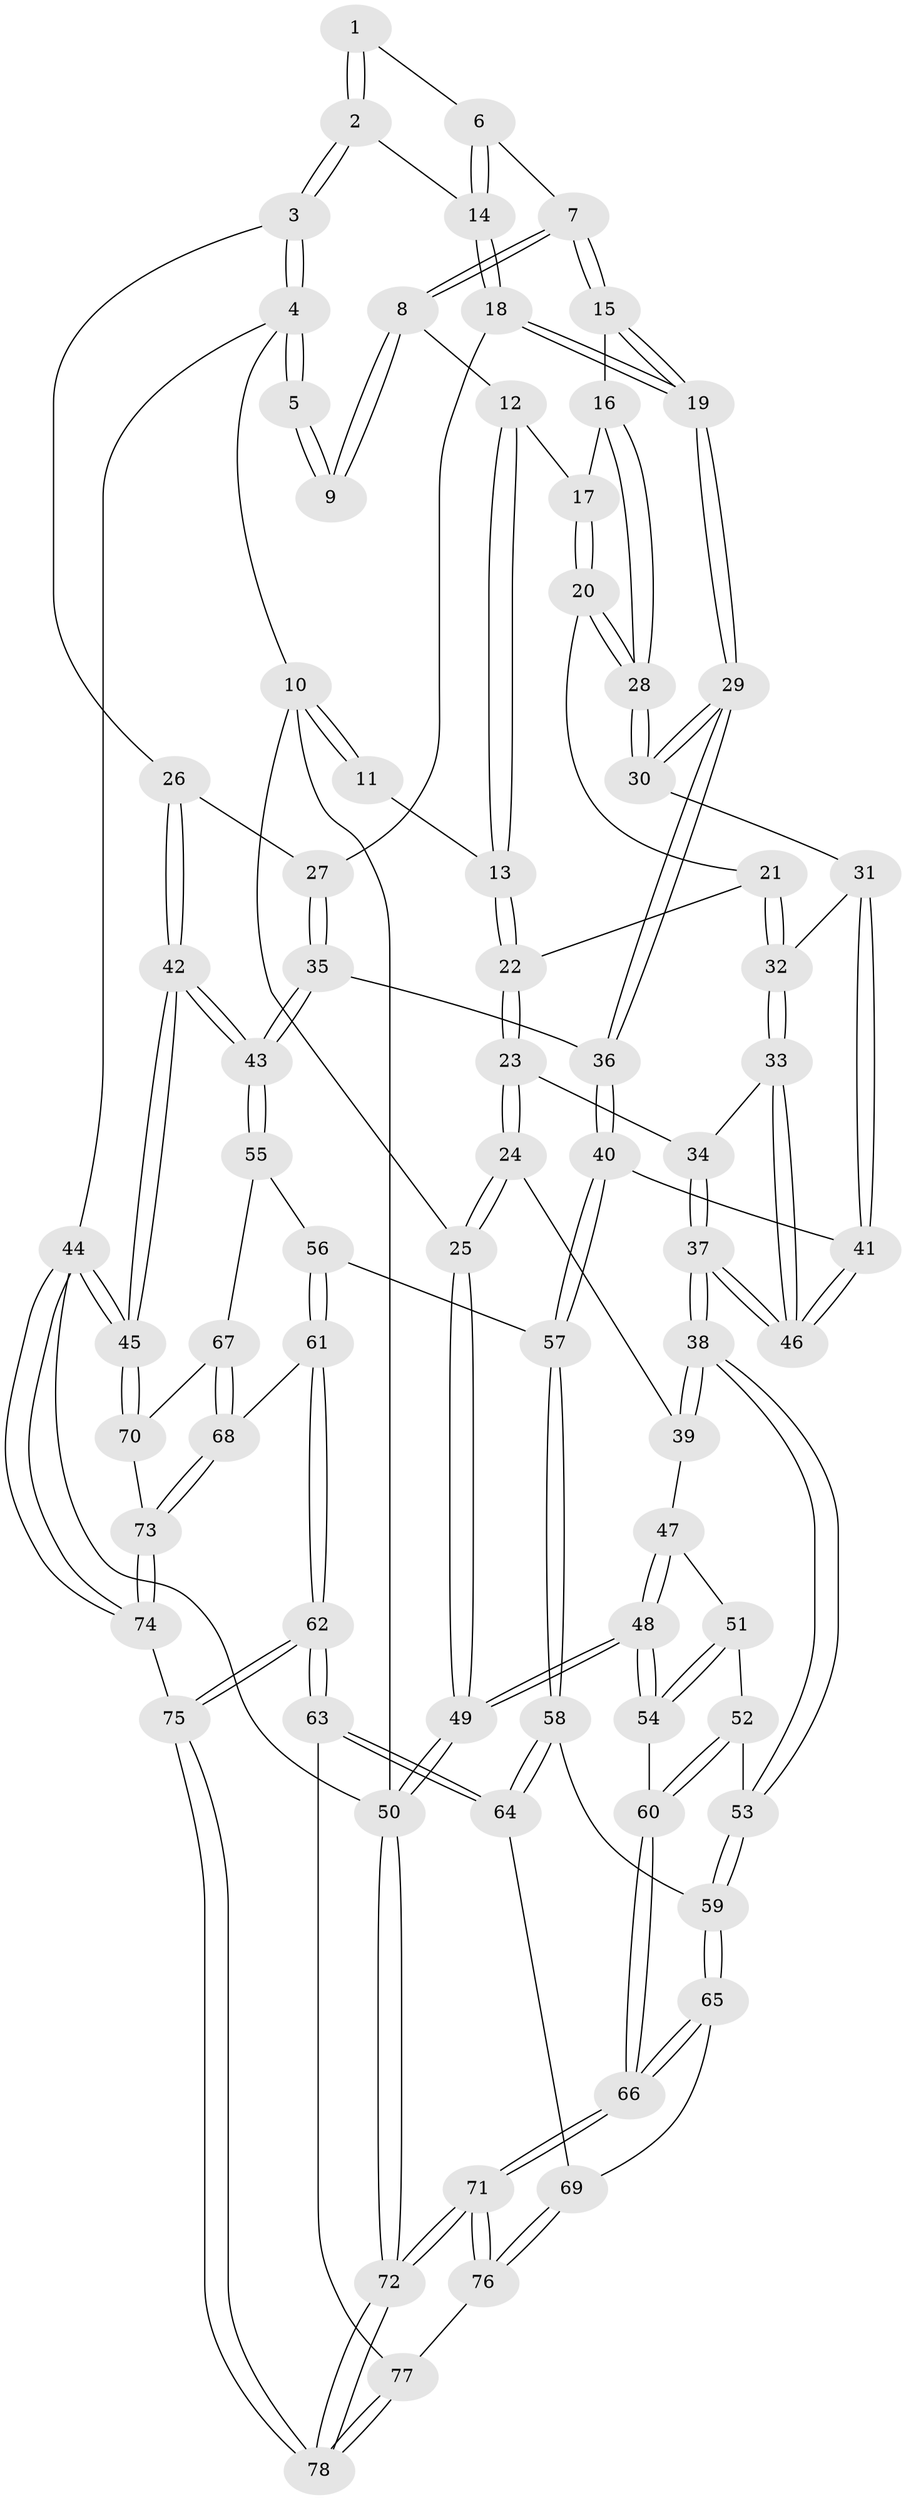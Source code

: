 // Generated by graph-tools (version 1.1) at 2025/00/03/09/25 05:00:35]
// undirected, 78 vertices, 192 edges
graph export_dot {
graph [start="1"]
  node [color=gray90,style=filled];
  1 [pos="+0.7774929996308906+0.04600338762058146"];
  2 [pos="+0.8515008888767024+0.1650118136953215"];
  3 [pos="+1+0"];
  4 [pos="+1+0"];
  5 [pos="+0.7144231744986975+0"];
  6 [pos="+0.6241296740226+0.11207048261350422"];
  7 [pos="+0.6059570283128031+0.10836928671242688"];
  8 [pos="+0.530364203432325+0"];
  9 [pos="+0.5325708026298751+0"];
  10 [pos="+0+0"];
  11 [pos="+0.21599251841745853+0"];
  12 [pos="+0.4303535676546856+0.11352061686950261"];
  13 [pos="+0.25366557428898195+0.16269227662676175"];
  14 [pos="+0.8291248337970535+0.1995983771655915"];
  15 [pos="+0.5866319396736664+0.2894735815026585"];
  16 [pos="+0.498491634550305+0.28508708497791957"];
  17 [pos="+0.4438973215025+0.16706981756701791"];
  18 [pos="+0.8203264674090119+0.26281063665442905"];
  19 [pos="+0.6358107092172507+0.3386435258754769"];
  20 [pos="+0.34702411753064333+0.30446678207311373"];
  21 [pos="+0.26332482341449864+0.28182859951808764"];
  22 [pos="+0.20016649597714126+0.2508812127990909"];
  23 [pos="+0.11211538389854314+0.28721580996710216"];
  24 [pos="+0+0.3024048534522535"];
  25 [pos="+0+0.25611943442394297"];
  26 [pos="+1+0.25610384438748585"];
  27 [pos="+0.8655361776056596+0.32212879028653535"];
  28 [pos="+0.4144446894235958+0.3324974571768642"];
  29 [pos="+0.6278422516497549+0.46209132457440466"];
  30 [pos="+0.41801345511172666+0.36150385288888337"];
  31 [pos="+0.41219345669363316+0.4719549009789973"];
  32 [pos="+0.35247908652097926+0.503147651424923"];
  33 [pos="+0.35216488473839436+0.503449213887971"];
  34 [pos="+0.1802226930174816+0.38024133587468595"];
  35 [pos="+0.8875517120736666+0.4555646298715766"];
  36 [pos="+0.6309627200116603+0.5447852770595379"];
  37 [pos="+0.2816779794410789+0.6238013937177865"];
  38 [pos="+0.2774190693794443+0.6337284410493315"];
  39 [pos="+0.06210480923118596+0.47672802628465305"];
  40 [pos="+0.6265267502107914+0.5538951747483376"];
  41 [pos="+0.61381702287557+0.5503898231828336"];
  42 [pos="+1+0.6416547739127849"];
  43 [pos="+1+0.6302814891110944"];
  44 [pos="+1+1"];
  45 [pos="+1+1"];
  46 [pos="+0.28875260942830905+0.6144687784921062"];
  47 [pos="+0.06482936827542575+0.6276132380262499"];
  48 [pos="+0+0.7374207971049523"];
  49 [pos="+0+0.7898764389896883"];
  50 [pos="+0+1"];
  51 [pos="+0.1514332503520479+0.653862206464556"];
  52 [pos="+0.1934102779423268+0.6646758275398429"];
  53 [pos="+0.2769257327071605+0.644840289510602"];
  54 [pos="+0.008825501604588106+0.7505171499592433"];
  55 [pos="+0.8946715265492663+0.6841600659368022"];
  56 [pos="+0.7007428425495582+0.6425827113650961"];
  57 [pos="+0.6296713612023872+0.5947693148189621"];
  58 [pos="+0.5915780256886048+0.6484993986840685"];
  59 [pos="+0.2872591258534923+0.6627053464610605"];
  60 [pos="+0.08954545384516895+0.7688276315068686"];
  61 [pos="+0.7419111168507839+0.7948427319674954"];
  62 [pos="+0.5392574882117052+0.8940445561909053"];
  63 [pos="+0.5252796666933511+0.8741958257293408"];
  64 [pos="+0.5236417716669362+0.869480145615396"];
  65 [pos="+0.29828842982554954+0.7174064050429959"];
  66 [pos="+0.1384080690814452+0.8330597695344231"];
  67 [pos="+0.8493817871499189+0.7586898560505204"];
  68 [pos="+0.7537315748204093+0.8033633900069317"];
  69 [pos="+0.32821074015198043+0.7715906660444638"];
  70 [pos="+0.8466984517366988+0.8214571465460658"];
  71 [pos="+0.14717725273659973+1"];
  72 [pos="+0.0009607322546842897+1"];
  73 [pos="+0.7828147812655712+0.8763887008577463"];
  74 [pos="+0.7574940546593326+1"];
  75 [pos="+0.6708564381312966+1"];
  76 [pos="+0.23658000206613422+0.944440494962605"];
  77 [pos="+0.39339820755786775+0.9332028101750918"];
  78 [pos="+0.20069989565006183+1"];
  1 -- 2;
  1 -- 2;
  1 -- 6;
  2 -- 3;
  2 -- 3;
  2 -- 14;
  3 -- 4;
  3 -- 4;
  3 -- 26;
  4 -- 5;
  4 -- 5;
  4 -- 10;
  4 -- 44;
  5 -- 9;
  5 -- 9;
  6 -- 7;
  6 -- 14;
  6 -- 14;
  7 -- 8;
  7 -- 8;
  7 -- 15;
  7 -- 15;
  8 -- 9;
  8 -- 9;
  8 -- 12;
  10 -- 11;
  10 -- 11;
  10 -- 25;
  10 -- 50;
  11 -- 13;
  12 -- 13;
  12 -- 13;
  12 -- 17;
  13 -- 22;
  13 -- 22;
  14 -- 18;
  14 -- 18;
  15 -- 16;
  15 -- 19;
  15 -- 19;
  16 -- 17;
  16 -- 28;
  16 -- 28;
  17 -- 20;
  17 -- 20;
  18 -- 19;
  18 -- 19;
  18 -- 27;
  19 -- 29;
  19 -- 29;
  20 -- 21;
  20 -- 28;
  20 -- 28;
  21 -- 22;
  21 -- 32;
  21 -- 32;
  22 -- 23;
  22 -- 23;
  23 -- 24;
  23 -- 24;
  23 -- 34;
  24 -- 25;
  24 -- 25;
  24 -- 39;
  25 -- 49;
  25 -- 49;
  26 -- 27;
  26 -- 42;
  26 -- 42;
  27 -- 35;
  27 -- 35;
  28 -- 30;
  28 -- 30;
  29 -- 30;
  29 -- 30;
  29 -- 36;
  29 -- 36;
  30 -- 31;
  31 -- 32;
  31 -- 41;
  31 -- 41;
  32 -- 33;
  32 -- 33;
  33 -- 34;
  33 -- 46;
  33 -- 46;
  34 -- 37;
  34 -- 37;
  35 -- 36;
  35 -- 43;
  35 -- 43;
  36 -- 40;
  36 -- 40;
  37 -- 38;
  37 -- 38;
  37 -- 46;
  37 -- 46;
  38 -- 39;
  38 -- 39;
  38 -- 53;
  38 -- 53;
  39 -- 47;
  40 -- 41;
  40 -- 57;
  40 -- 57;
  41 -- 46;
  41 -- 46;
  42 -- 43;
  42 -- 43;
  42 -- 45;
  42 -- 45;
  43 -- 55;
  43 -- 55;
  44 -- 45;
  44 -- 45;
  44 -- 74;
  44 -- 74;
  44 -- 50;
  45 -- 70;
  45 -- 70;
  47 -- 48;
  47 -- 48;
  47 -- 51;
  48 -- 49;
  48 -- 49;
  48 -- 54;
  48 -- 54;
  49 -- 50;
  49 -- 50;
  50 -- 72;
  50 -- 72;
  51 -- 52;
  51 -- 54;
  51 -- 54;
  52 -- 53;
  52 -- 60;
  52 -- 60;
  53 -- 59;
  53 -- 59;
  54 -- 60;
  55 -- 56;
  55 -- 67;
  56 -- 57;
  56 -- 61;
  56 -- 61;
  57 -- 58;
  57 -- 58;
  58 -- 59;
  58 -- 64;
  58 -- 64;
  59 -- 65;
  59 -- 65;
  60 -- 66;
  60 -- 66;
  61 -- 62;
  61 -- 62;
  61 -- 68;
  62 -- 63;
  62 -- 63;
  62 -- 75;
  62 -- 75;
  63 -- 64;
  63 -- 64;
  63 -- 77;
  64 -- 69;
  65 -- 66;
  65 -- 66;
  65 -- 69;
  66 -- 71;
  66 -- 71;
  67 -- 68;
  67 -- 68;
  67 -- 70;
  68 -- 73;
  68 -- 73;
  69 -- 76;
  69 -- 76;
  70 -- 73;
  71 -- 72;
  71 -- 72;
  71 -- 76;
  71 -- 76;
  72 -- 78;
  72 -- 78;
  73 -- 74;
  73 -- 74;
  74 -- 75;
  75 -- 78;
  75 -- 78;
  76 -- 77;
  77 -- 78;
  77 -- 78;
}
